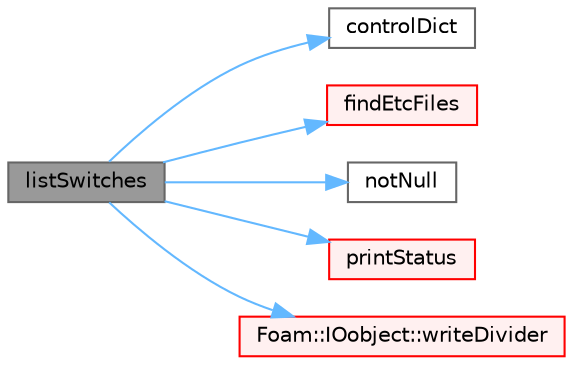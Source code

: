digraph "listSwitches"
{
 // LATEX_PDF_SIZE
  bgcolor="transparent";
  edge [fontname=Helvetica,fontsize=10,labelfontname=Helvetica,labelfontsize=10];
  node [fontname=Helvetica,fontsize=10,shape=box,height=0.2,width=0.4];
  rankdir="LR";
  Node1 [id="Node000001",label="listSwitches",height=0.2,width=0.4,color="gray40", fillcolor="grey60", style="filled", fontcolor="black",tooltip=" "];
  Node1 -> Node2 [id="edge1_Node000001_Node000002",color="steelblue1",style="solid",tooltip=" "];
  Node2 [id="Node000002",label="controlDict",height=0.2,width=0.4,color="grey40", fillcolor="white", style="filled",URL="$combustion_2chemFoam_2readControls_8H.html#ae758ee1e4cff9c6a81a6cd309326b494",tooltip=" "];
  Node1 -> Node3 [id="edge2_Node000001_Node000003",color="steelblue1",style="solid",tooltip=" "];
  Node3 [id="Node000003",label="findEtcFiles",height=0.2,width=0.4,color="red", fillcolor="#FFF0F0", style="filled",URL="$namespaceFoam.html#ae60576cceefb954565b82ee2a2b64566",tooltip=" "];
  Node1 -> Node9 [id="edge3_Node000001_Node000009",color="steelblue1",style="solid",tooltip=" "];
  Node9 [id="Node000009",label="notNull",height=0.2,width=0.4,color="grey40", fillcolor="white", style="filled",URL="$namespaceFoam.html#aa8ced45534ca58d6f845747ebb5f8445",tooltip=" "];
  Node1 -> Node10 [id="edge4_Node000001_Node000010",color="steelblue1",style="solid",tooltip=" "];
  Node10 [id="Node000010",label="printStatus",height=0.2,width=0.4,color="red", fillcolor="#FFF0F0", style="filled",URL="$namespaceFoam.html#a9aadd801a0d51dc45b5f88231f127fff",tooltip=" "];
  Node1 -> Node16 [id="edge5_Node000001_Node000016",color="steelblue1",style="solid",tooltip=" "];
  Node16 [id="Node000016",label="Foam::IOobject::writeDivider",height=0.2,width=0.4,color="red", fillcolor="#FFF0F0", style="filled",URL="$classFoam_1_1IOobject.html#a33001fcd378c553b3ab84e863c3377a5",tooltip=" "];
}
